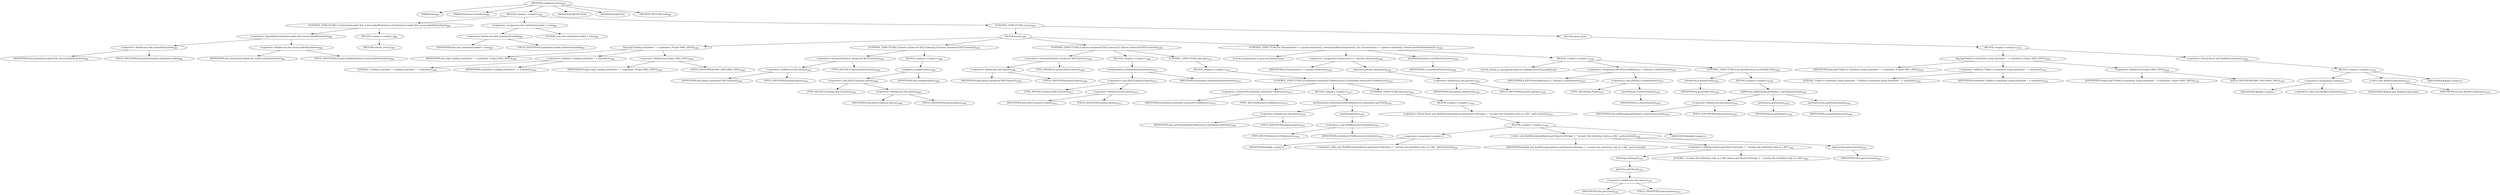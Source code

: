 digraph "configureLiaison" {  
"2100" [label = <(METHOD,configureLiaison)<SUB>995</SUB>> ]
"161" [label = <(PARAM,this)<SUB>995</SUB>> ]
"2101" [label = <(PARAM,Resource stylesheet)<SUB>995</SUB>> ]
"2102" [label = <(BLOCK,&lt;empty&gt;,&lt;empty&gt;)<SUB>995</SUB>> ]
"2103" [label = <(CONTROL_STRUCTURE,if (stylesheetLoaded &amp;&amp; reuseLoadedStylesheet),if (stylesheetLoaded &amp;&amp; reuseLoadedStylesheet))<SUB>996</SUB>> ]
"2104" [label = <(&lt;operator&gt;.logicalAnd,stylesheetLoaded &amp;&amp; reuseLoadedStylesheet)<SUB>996</SUB>> ]
"2105" [label = <(&lt;operator&gt;.fieldAccess,this.stylesheetLoaded)<SUB>996</SUB>> ]
"2106" [label = <(IDENTIFIER,this,stylesheetLoaded &amp;&amp; reuseLoadedStylesheet)<SUB>996</SUB>> ]
"2107" [label = <(FIELD_IDENTIFIER,stylesheetLoaded,stylesheetLoaded)<SUB>996</SUB>> ]
"2108" [label = <(&lt;operator&gt;.fieldAccess,this.reuseLoadedStylesheet)<SUB>996</SUB>> ]
"2109" [label = <(IDENTIFIER,this,stylesheetLoaded &amp;&amp; reuseLoadedStylesheet)<SUB>996</SUB>> ]
"2110" [label = <(FIELD_IDENTIFIER,reuseLoadedStylesheet,reuseLoadedStylesheet)<SUB>996</SUB>> ]
"2111" [label = <(BLOCK,&lt;empty&gt;,&lt;empty&gt;)<SUB>996</SUB>> ]
"2112" [label = <(RETURN,return;,return;)<SUB>997</SUB>> ]
"2113" [label = <(&lt;operator&gt;.assignment,this.stylesheetLoaded = true)<SUB>999</SUB>> ]
"2114" [label = <(&lt;operator&gt;.fieldAccess,this.stylesheetLoaded)<SUB>999</SUB>> ]
"2115" [label = <(IDENTIFIER,this,this.stylesheetLoaded = true)<SUB>999</SUB>> ]
"2116" [label = <(FIELD_IDENTIFIER,stylesheetLoaded,stylesheetLoaded)<SUB>999</SUB>> ]
"2117" [label = <(LITERAL,true,this.stylesheetLoaded = true)<SUB>999</SUB>> ]
"2118" [label = <(CONTROL_STRUCTURE,try,try)<SUB>1001</SUB>> ]
"2119" [label = <(BLOCK,try,try)<SUB>1001</SUB>> ]
"2120" [label = <(log,log(&quot;Loading stylesheet &quot; + stylesheet, Project.MSG_INFO))<SUB>1002</SUB>> ]
"160" [label = <(IDENTIFIER,this,log(&quot;Loading stylesheet &quot; + stylesheet, Project.MSG_INFO))<SUB>1002</SUB>> ]
"2121" [label = <(&lt;operator&gt;.addition,&quot;Loading stylesheet &quot; + stylesheet)<SUB>1002</SUB>> ]
"2122" [label = <(LITERAL,&quot;Loading stylesheet &quot;,&quot;Loading stylesheet &quot; + stylesheet)<SUB>1002</SUB>> ]
"2123" [label = <(IDENTIFIER,stylesheet,&quot;Loading stylesheet &quot; + stylesheet)<SUB>1002</SUB>> ]
"2124" [label = <(&lt;operator&gt;.fieldAccess,Project.MSG_INFO)<SUB>1002</SUB>> ]
"2125" [label = <(IDENTIFIER,Project,log(&quot;Loading stylesheet &quot; + stylesheet, Project.MSG_INFO))<SUB>1002</SUB>> ]
"2126" [label = <(FIELD_IDENTIFIER,MSG_INFO,MSG_INFO)<SUB>1002</SUB>> ]
"2127" [label = <(CONTROL_STRUCTURE,if (liaison instanceof XSLTLiaison2),if (liaison instanceof XSLTLiaison2))<SUB>1005</SUB>> ]
"2128" [label = <(&lt;operator&gt;.instanceOf,liaison instanceof XSLTLiaison2)<SUB>1005</SUB>> ]
"2129" [label = <(&lt;operator&gt;.fieldAccess,this.liaison)<SUB>1005</SUB>> ]
"2130" [label = <(IDENTIFIER,this,liaison instanceof XSLTLiaison2)<SUB>1005</SUB>> ]
"2131" [label = <(FIELD_IDENTIFIER,liaison,liaison)<SUB>1005</SUB>> ]
"2132" [label = <(TYPE_REF,XSLTLiaison2,XSLTLiaison2)<SUB>1005</SUB>> ]
"2133" [label = <(BLOCK,&lt;empty&gt;,&lt;empty&gt;)<SUB>1005</SUB>> ]
"2134" [label = <(configure,configure(this))<SUB>1006</SUB>> ]
"2135" [label = <(&lt;operator&gt;.cast,(XSLTLiaison2) liaison)<SUB>1006</SUB>> ]
"2136" [label = <(TYPE_REF,XSLTLiaison2,XSLTLiaison2)<SUB>1006</SUB>> ]
"2137" [label = <(&lt;operator&gt;.fieldAccess,this.liaison)<SUB>1006</SUB>> ]
"2138" [label = <(IDENTIFIER,this,(XSLTLiaison2) liaison)<SUB>1006</SUB>> ]
"2139" [label = <(FIELD_IDENTIFIER,liaison,liaison)<SUB>1006</SUB>> ]
"162" [label = <(IDENTIFIER,this,configure(this))<SUB>1006</SUB>> ]
"2140" [label = <(CONTROL_STRUCTURE,if (liaison instanceof XSLTLiaison3),if (liaison instanceof XSLTLiaison3))<SUB>1009</SUB>> ]
"2141" [label = <(&lt;operator&gt;.instanceOf,liaison instanceof XSLTLiaison3)<SUB>1009</SUB>> ]
"2142" [label = <(&lt;operator&gt;.fieldAccess,this.liaison)<SUB>1009</SUB>> ]
"2143" [label = <(IDENTIFIER,this,liaison instanceof XSLTLiaison3)<SUB>1009</SUB>> ]
"2144" [label = <(FIELD_IDENTIFIER,liaison,liaison)<SUB>1009</SUB>> ]
"2145" [label = <(TYPE_REF,XSLTLiaison3,XSLTLiaison3)<SUB>1009</SUB>> ]
"2146" [label = <(BLOCK,&lt;empty&gt;,&lt;empty&gt;)<SUB>1009</SUB>> ]
"2147" [label = <(setStylesheet,setStylesheet(stylesheet))<SUB>1012</SUB>> ]
"2148" [label = <(&lt;operator&gt;.cast,(XSLTLiaison3) liaison)<SUB>1012</SUB>> ]
"2149" [label = <(TYPE_REF,XSLTLiaison3,XSLTLiaison3)<SUB>1012</SUB>> ]
"2150" [label = <(&lt;operator&gt;.fieldAccess,this.liaison)<SUB>1012</SUB>> ]
"2151" [label = <(IDENTIFIER,this,(XSLTLiaison3) liaison)<SUB>1012</SUB>> ]
"2152" [label = <(FIELD_IDENTIFIER,liaison,liaison)<SUB>1012</SUB>> ]
"2153" [label = <(IDENTIFIER,stylesheet,setStylesheet(stylesheet))<SUB>1012</SUB>> ]
"2154" [label = <(CONTROL_STRUCTURE,else,else)<SUB>1013</SUB>> ]
"2155" [label = <(BLOCK,&lt;empty&gt;,&lt;empty&gt;)<SUB>1013</SUB>> ]
"2156" [label = <(CONTROL_STRUCTURE,if (stylesheet instanceof FileResource),if (stylesheet instanceof FileResource))<SUB>1017</SUB>> ]
"2157" [label = <(&lt;operator&gt;.instanceOf,stylesheet instanceof FileResource)<SUB>1017</SUB>> ]
"2158" [label = <(IDENTIFIER,stylesheet,stylesheet instanceof FileResource)<SUB>1017</SUB>> ]
"2159" [label = <(TYPE_REF,FileResource,FileResource)<SUB>1017</SUB>> ]
"2160" [label = <(BLOCK,&lt;empty&gt;,&lt;empty&gt;)<SUB>1017</SUB>> ]
"2161" [label = <(setStylesheet,setStylesheet(((FileResource) stylesheet).getFile()))<SUB>1018</SUB>> ]
"2162" [label = <(&lt;operator&gt;.fieldAccess,this.liaison)<SUB>1018</SUB>> ]
"2163" [label = <(IDENTIFIER,this,setStylesheet(((FileResource) stylesheet).getFile()))<SUB>1018</SUB>> ]
"2164" [label = <(FIELD_IDENTIFIER,liaison,liaison)<SUB>1018</SUB>> ]
"2165" [label = <(getFile,getFile())<SUB>1019</SUB>> ]
"2166" [label = <(&lt;operator&gt;.cast,(FileResource) stylesheet)<SUB>1019</SUB>> ]
"2167" [label = <(TYPE_REF,FileResource,FileResource)<SUB>1019</SUB>> ]
"2168" [label = <(IDENTIFIER,stylesheet,(FileResource) stylesheet)<SUB>1019</SUB>> ]
"2169" [label = <(CONTROL_STRUCTURE,else,else)<SUB>1020</SUB>> ]
"2170" [label = <(BLOCK,&lt;empty&gt;,&lt;empty&gt;)<SUB>1020</SUB>> ]
"2171" [label = <(&lt;operator&gt;.throw,throw new BuildException(liaison.getClass().toString() + &quot; accepts the stylesheet only as a file&quot;, getLocation());)<SUB>1021</SUB>> ]
"2172" [label = <(BLOCK,&lt;empty&gt;,&lt;empty&gt;)<SUB>1021</SUB>> ]
"2173" [label = <(&lt;operator&gt;.assignment,&lt;empty&gt;)> ]
"2174" [label = <(IDENTIFIER,$obj28,&lt;empty&gt;)> ]
"2175" [label = <(&lt;operator&gt;.alloc,new BuildException(liaison.getClass().toString() + &quot; accepts the stylesheet only as a file&quot;, getLocation()))<SUB>1021</SUB>> ]
"2176" [label = <(&lt;init&gt;,new BuildException(liaison.getClass().toString() + &quot; accepts the stylesheet only as a file&quot;, getLocation()))<SUB>1021</SUB>> ]
"2177" [label = <(IDENTIFIER,$obj28,new BuildException(liaison.getClass().toString() + &quot; accepts the stylesheet only as a file&quot;, getLocation()))> ]
"2178" [label = <(&lt;operator&gt;.addition,liaison.getClass().toString() + &quot; accepts the stylesheet only as a file&quot;)<SUB>1021</SUB>> ]
"2179" [label = <(toString,toString())<SUB>1021</SUB>> ]
"2180" [label = <(getClass,getClass())<SUB>1021</SUB>> ]
"2181" [label = <(&lt;operator&gt;.fieldAccess,this.liaison)<SUB>1021</SUB>> ]
"2182" [label = <(IDENTIFIER,this,getClass())<SUB>1021</SUB>> ]
"2183" [label = <(FIELD_IDENTIFIER,liaison,liaison)<SUB>1021</SUB>> ]
"2184" [label = <(LITERAL,&quot; accepts the stylesheet only as a file&quot;,liaison.getClass().toString() + &quot; accepts the stylesheet only as a file&quot;)<SUB>1022</SUB>> ]
"2185" [label = <(getLocation,getLocation())<SUB>1023</SUB>> ]
"163" [label = <(IDENTIFIER,this,getLocation())<SUB>1023</SUB>> ]
"2186" [label = <(IDENTIFIER,$obj28,&lt;empty&gt;)> ]
"2187" [label = <(CONTROL_STRUCTURE,for (Enumeration e = params.elements(); Some(e.hasMoreElements()); ),for (Enumeration e = params.elements(); Some(e.hasMoreElements()); ))<SUB>1026</SUB>> ]
"2188" [label = <(LOCAL,Enumeration e: java.util.Enumeration)> ]
"2189" [label = <(&lt;operator&gt;.assignment,Enumeration e = params.elements())<SUB>1026</SUB>> ]
"2190" [label = <(IDENTIFIER,e,Enumeration e = params.elements())<SUB>1026</SUB>> ]
"2191" [label = <(elements,params.elements())<SUB>1026</SUB>> ]
"2192" [label = <(&lt;operator&gt;.fieldAccess,this.params)<SUB>1026</SUB>> ]
"2193" [label = <(IDENTIFIER,this,params.elements())<SUB>1026</SUB>> ]
"2194" [label = <(FIELD_IDENTIFIER,params,params)<SUB>1026</SUB>> ]
"2195" [label = <(hasMoreElements,e.hasMoreElements())<SUB>1026</SUB>> ]
"2196" [label = <(IDENTIFIER,e,e.hasMoreElements())<SUB>1026</SUB>> ]
"2197" [label = <(BLOCK,&lt;empty&gt;,&lt;empty&gt;)<SUB>1026</SUB>> ]
"2198" [label = <(LOCAL,Param p: org.apache.tools.ant.taskdefs.XSLTProcess$Param)> ]
"2199" [label = <(&lt;operator&gt;.assignment,XSLTProcess$Param p = (Param) e.nextElement())<SUB>1027</SUB>> ]
"2200" [label = <(IDENTIFIER,p,XSLTProcess$Param p = (Param) e.nextElement())<SUB>1027</SUB>> ]
"2201" [label = <(&lt;operator&gt;.cast,(Param) e.nextElement())<SUB>1027</SUB>> ]
"2202" [label = <(TYPE_REF,Param,Param)<SUB>1027</SUB>> ]
"2203" [label = <(nextElement,e.nextElement())<SUB>1027</SUB>> ]
"2204" [label = <(IDENTIFIER,e,e.nextElement())<SUB>1027</SUB>> ]
"2205" [label = <(CONTROL_STRUCTURE,if (p.shouldUse()),if (p.shouldUse()))<SUB>1028</SUB>> ]
"2206" [label = <(shouldUse,p.shouldUse())<SUB>1028</SUB>> ]
"2207" [label = <(IDENTIFIER,p,p.shouldUse())<SUB>1028</SUB>> ]
"2208" [label = <(BLOCK,&lt;empty&gt;,&lt;empty&gt;)<SUB>1028</SUB>> ]
"2209" [label = <(addParam,addParam(p.getName(), p.getExpression()))<SUB>1029</SUB>> ]
"2210" [label = <(&lt;operator&gt;.fieldAccess,this.liaison)<SUB>1029</SUB>> ]
"2211" [label = <(IDENTIFIER,this,addParam(p.getName(), p.getExpression()))<SUB>1029</SUB>> ]
"2212" [label = <(FIELD_IDENTIFIER,liaison,liaison)<SUB>1029</SUB>> ]
"2213" [label = <(getName,p.getName())<SUB>1029</SUB>> ]
"2214" [label = <(IDENTIFIER,p,p.getName())<SUB>1029</SUB>> ]
"2215" [label = <(getExpression,p.getExpression())<SUB>1029</SUB>> ]
"2216" [label = <(IDENTIFIER,p,p.getExpression())<SUB>1029</SUB>> ]
"2217" [label = <(BLOCK,catch,catch)> ]
"2218" [label = <(BLOCK,&lt;empty&gt;,&lt;empty&gt;)<SUB>1032</SUB>> ]
"2219" [label = <(log,log(&quot;Failed to transform using stylesheet &quot; + stylesheet, Project.MSG_INFO))<SUB>1033</SUB>> ]
"164" [label = <(IDENTIFIER,this,log(&quot;Failed to transform using stylesheet &quot; + stylesheet, Project.MSG_INFO))<SUB>1033</SUB>> ]
"2220" [label = <(&lt;operator&gt;.addition,&quot;Failed to transform using stylesheet &quot; + stylesheet)<SUB>1033</SUB>> ]
"2221" [label = <(LITERAL,&quot;Failed to transform using stylesheet &quot;,&quot;Failed to transform using stylesheet &quot; + stylesheet)<SUB>1033</SUB>> ]
"2222" [label = <(IDENTIFIER,stylesheet,&quot;Failed to transform using stylesheet &quot; + stylesheet)<SUB>1033</SUB>> ]
"2223" [label = <(&lt;operator&gt;.fieldAccess,Project.MSG_INFO)<SUB>1034</SUB>> ]
"2224" [label = <(IDENTIFIER,Project,log(&quot;Failed to transform using stylesheet &quot; + stylesheet, Project.MSG_INFO))<SUB>1034</SUB>> ]
"2225" [label = <(FIELD_IDENTIFIER,MSG_INFO,MSG_INFO)<SUB>1034</SUB>> ]
"2226" [label = <(&lt;operator&gt;.throw,throw new BuildException(ex);)<SUB>1035</SUB>> ]
"2227" [label = <(BLOCK,&lt;empty&gt;,&lt;empty&gt;)<SUB>1035</SUB>> ]
"2228" [label = <(&lt;operator&gt;.assignment,&lt;empty&gt;)> ]
"2229" [label = <(IDENTIFIER,$obj29,&lt;empty&gt;)> ]
"2230" [label = <(&lt;operator&gt;.alloc,new BuildException(ex))<SUB>1035</SUB>> ]
"2231" [label = <(&lt;init&gt;,new BuildException(ex))<SUB>1035</SUB>> ]
"2232" [label = <(IDENTIFIER,$obj29,new BuildException(ex))> ]
"2233" [label = <(IDENTIFIER,ex,new BuildException(ex))<SUB>1035</SUB>> ]
"2234" [label = <(IDENTIFIER,$obj29,&lt;empty&gt;)> ]
"2235" [label = <(MODIFIER,PROTECTED)> ]
"2236" [label = <(MODIFIER,VIRTUAL)> ]
"2237" [label = <(METHOD_RETURN,void)<SUB>995</SUB>> ]
  "2100" -> "161" 
  "2100" -> "2101" 
  "2100" -> "2102" 
  "2100" -> "2235" 
  "2100" -> "2236" 
  "2100" -> "2237" 
  "2102" -> "2103" 
  "2102" -> "2113" 
  "2102" -> "2118" 
  "2103" -> "2104" 
  "2103" -> "2111" 
  "2104" -> "2105" 
  "2104" -> "2108" 
  "2105" -> "2106" 
  "2105" -> "2107" 
  "2108" -> "2109" 
  "2108" -> "2110" 
  "2111" -> "2112" 
  "2113" -> "2114" 
  "2113" -> "2117" 
  "2114" -> "2115" 
  "2114" -> "2116" 
  "2118" -> "2119" 
  "2118" -> "2217" 
  "2119" -> "2120" 
  "2119" -> "2127" 
  "2119" -> "2140" 
  "2119" -> "2187" 
  "2120" -> "160" 
  "2120" -> "2121" 
  "2120" -> "2124" 
  "2121" -> "2122" 
  "2121" -> "2123" 
  "2124" -> "2125" 
  "2124" -> "2126" 
  "2127" -> "2128" 
  "2127" -> "2133" 
  "2128" -> "2129" 
  "2128" -> "2132" 
  "2129" -> "2130" 
  "2129" -> "2131" 
  "2133" -> "2134" 
  "2134" -> "2135" 
  "2134" -> "162" 
  "2135" -> "2136" 
  "2135" -> "2137" 
  "2137" -> "2138" 
  "2137" -> "2139" 
  "2140" -> "2141" 
  "2140" -> "2146" 
  "2140" -> "2154" 
  "2141" -> "2142" 
  "2141" -> "2145" 
  "2142" -> "2143" 
  "2142" -> "2144" 
  "2146" -> "2147" 
  "2147" -> "2148" 
  "2147" -> "2153" 
  "2148" -> "2149" 
  "2148" -> "2150" 
  "2150" -> "2151" 
  "2150" -> "2152" 
  "2154" -> "2155" 
  "2155" -> "2156" 
  "2156" -> "2157" 
  "2156" -> "2160" 
  "2156" -> "2169" 
  "2157" -> "2158" 
  "2157" -> "2159" 
  "2160" -> "2161" 
  "2161" -> "2162" 
  "2161" -> "2165" 
  "2162" -> "2163" 
  "2162" -> "2164" 
  "2165" -> "2166" 
  "2166" -> "2167" 
  "2166" -> "2168" 
  "2169" -> "2170" 
  "2170" -> "2171" 
  "2171" -> "2172" 
  "2172" -> "2173" 
  "2172" -> "2176" 
  "2172" -> "2186" 
  "2173" -> "2174" 
  "2173" -> "2175" 
  "2176" -> "2177" 
  "2176" -> "2178" 
  "2176" -> "2185" 
  "2178" -> "2179" 
  "2178" -> "2184" 
  "2179" -> "2180" 
  "2180" -> "2181" 
  "2181" -> "2182" 
  "2181" -> "2183" 
  "2185" -> "163" 
  "2187" -> "2188" 
  "2187" -> "2189" 
  "2187" -> "2195" 
  "2187" -> "2197" 
  "2189" -> "2190" 
  "2189" -> "2191" 
  "2191" -> "2192" 
  "2192" -> "2193" 
  "2192" -> "2194" 
  "2195" -> "2196" 
  "2197" -> "2198" 
  "2197" -> "2199" 
  "2197" -> "2205" 
  "2199" -> "2200" 
  "2199" -> "2201" 
  "2201" -> "2202" 
  "2201" -> "2203" 
  "2203" -> "2204" 
  "2205" -> "2206" 
  "2205" -> "2208" 
  "2206" -> "2207" 
  "2208" -> "2209" 
  "2209" -> "2210" 
  "2209" -> "2213" 
  "2209" -> "2215" 
  "2210" -> "2211" 
  "2210" -> "2212" 
  "2213" -> "2214" 
  "2215" -> "2216" 
  "2217" -> "2218" 
  "2218" -> "2219" 
  "2218" -> "2226" 
  "2219" -> "164" 
  "2219" -> "2220" 
  "2219" -> "2223" 
  "2220" -> "2221" 
  "2220" -> "2222" 
  "2223" -> "2224" 
  "2223" -> "2225" 
  "2226" -> "2227" 
  "2227" -> "2228" 
  "2227" -> "2231" 
  "2227" -> "2234" 
  "2228" -> "2229" 
  "2228" -> "2230" 
  "2231" -> "2232" 
  "2231" -> "2233" 
}
